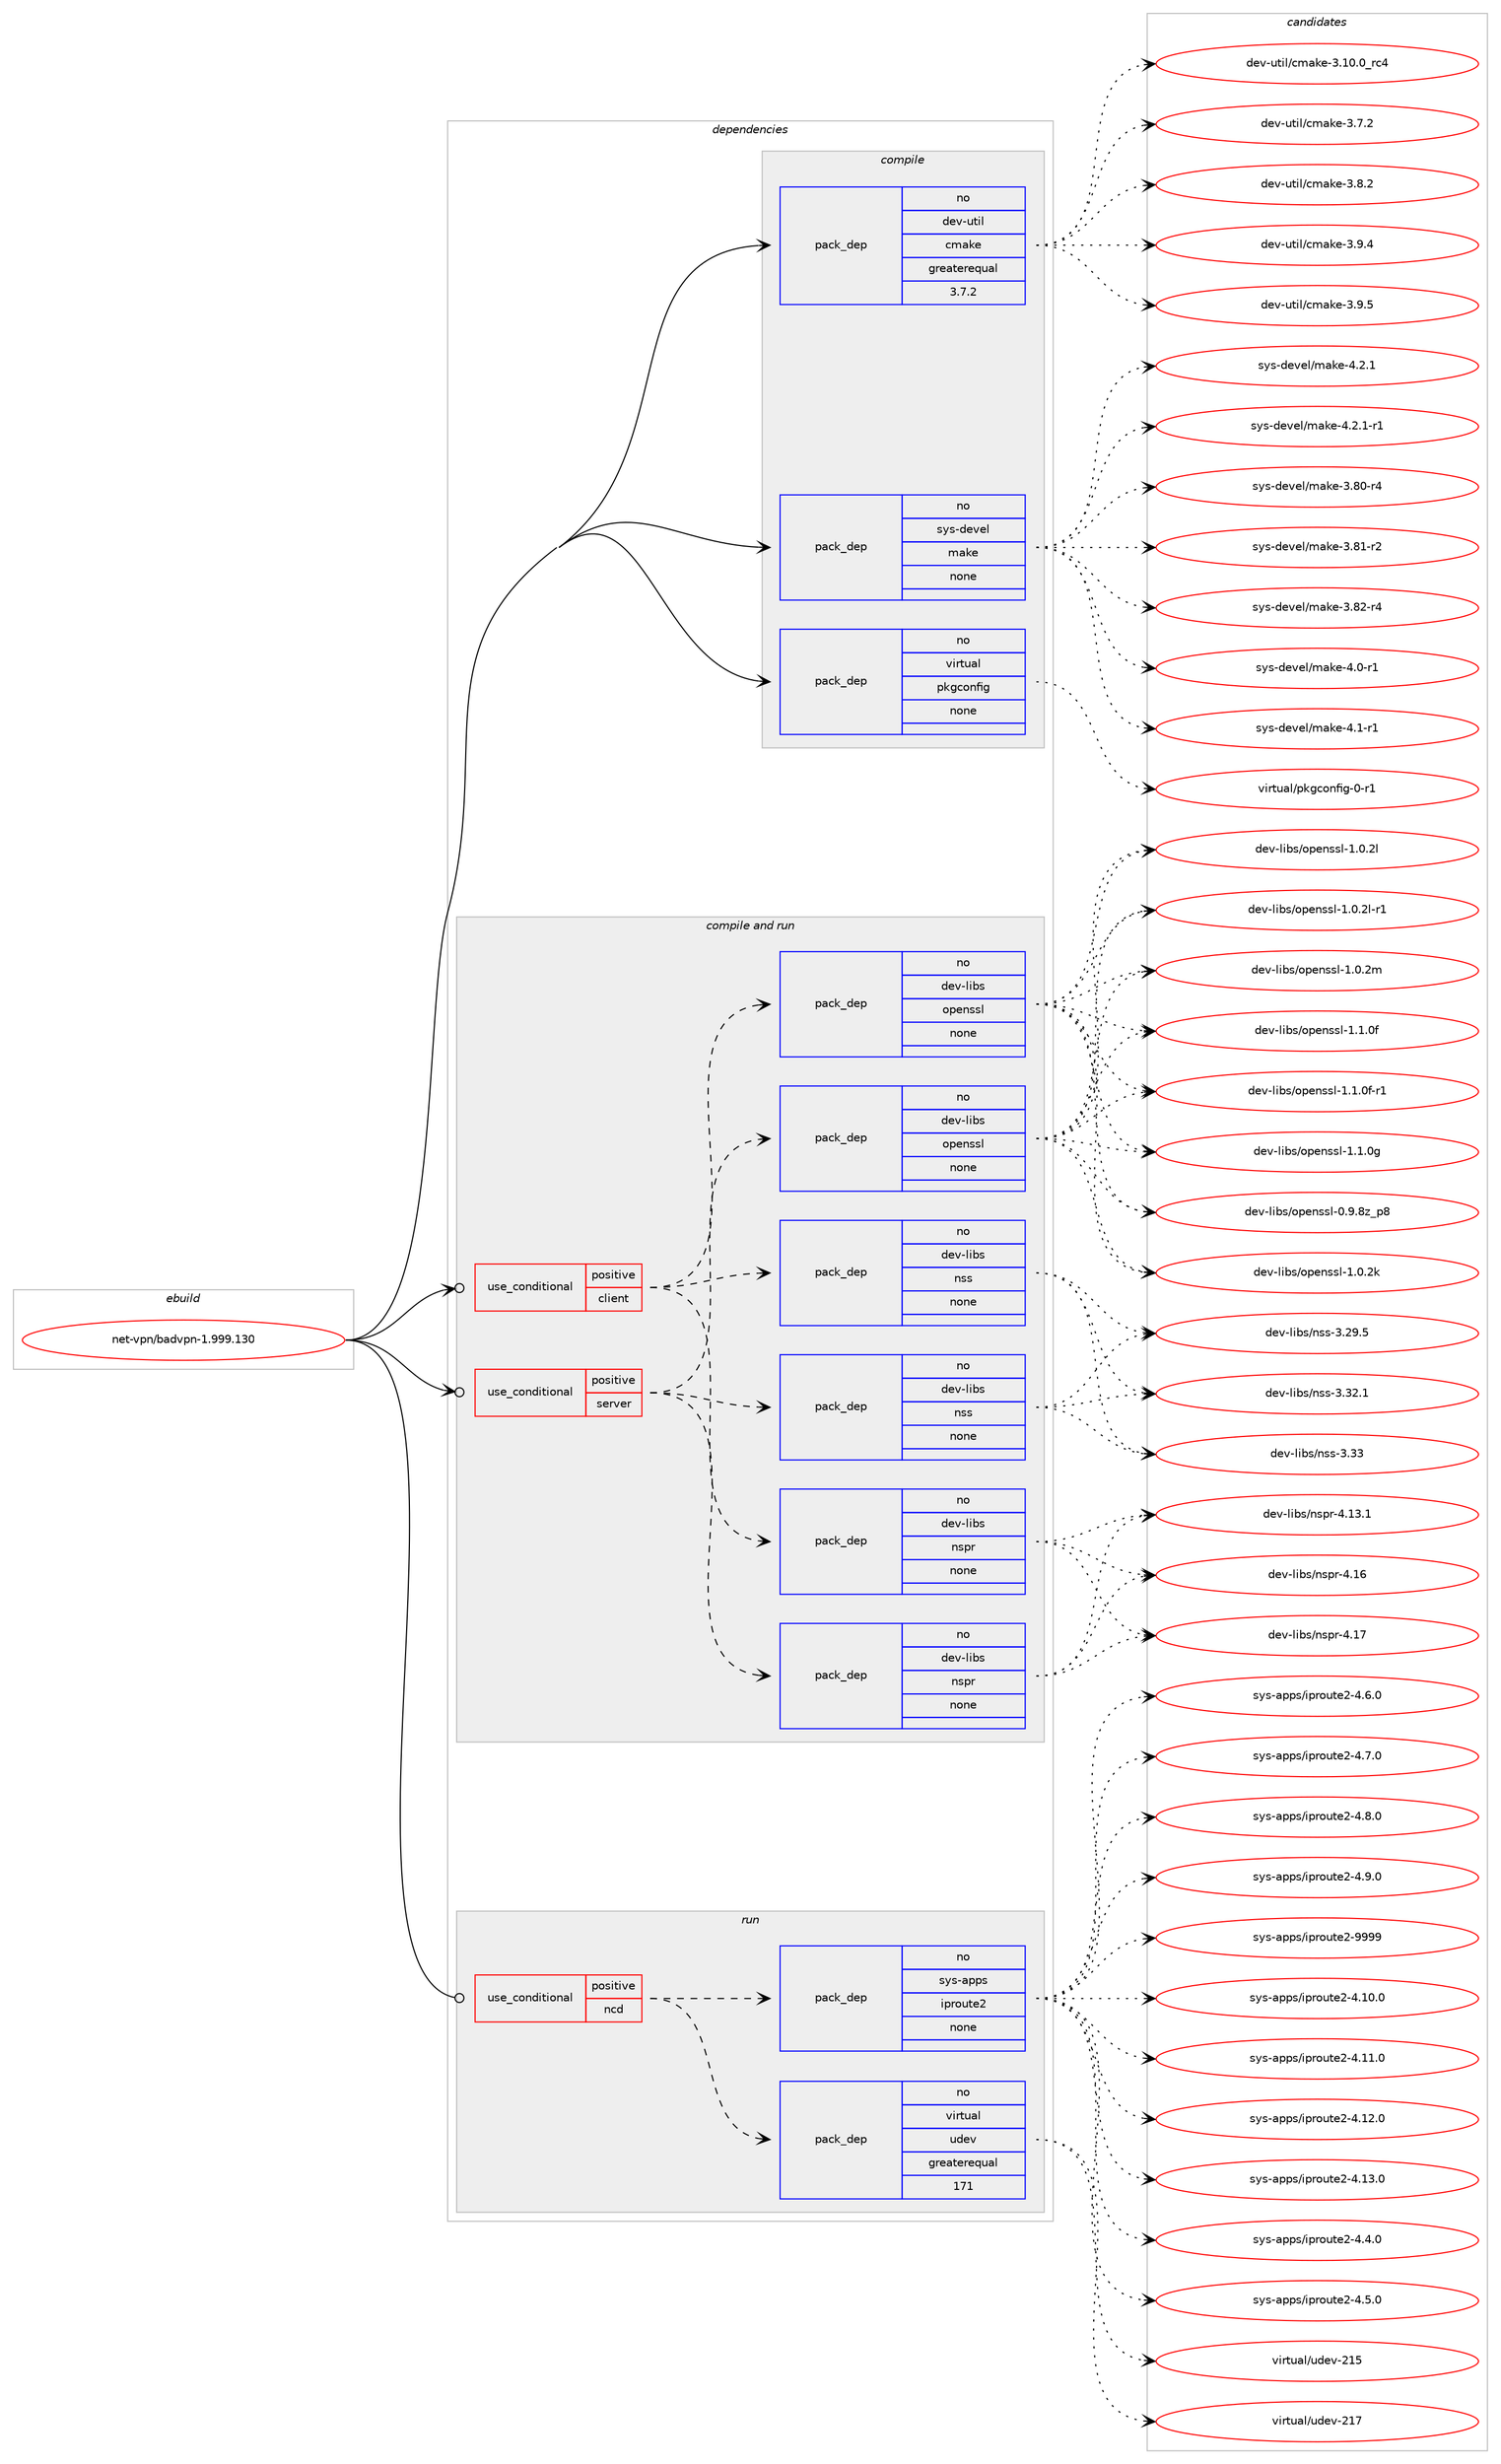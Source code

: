 digraph prolog {

# *************
# Graph options
# *************

newrank=true;
concentrate=true;
compound=true;
graph [rankdir=LR,fontname=Helvetica,fontsize=10,ranksep=1.5];#, ranksep=2.5, nodesep=0.2];
edge  [arrowhead=vee];
node  [fontname=Helvetica,fontsize=10];

# **********
# The ebuild
# **********

subgraph cluster_leftcol {
color=gray;
rank=same;
label=<<i>ebuild</i>>;
id [label="net-vpn/badvpn-1.999.130", color=red, width=4, href="../net-vpn/badvpn-1.999.130.svg"];
}

# ****************
# The dependencies
# ****************

subgraph cluster_midcol {
color=gray;
label=<<i>dependencies</i>>;
subgraph cluster_compile {
fillcolor="#eeeeee";
style=filled;
label=<<i>compile</i>>;
subgraph pack321844 {
dependency437461 [label=<<TABLE BORDER="0" CELLBORDER="1" CELLSPACING="0" CELLPADDING="4" WIDTH="220"><TR><TD ROWSPAN="6" CELLPADDING="30">pack_dep</TD></TR><TR><TD WIDTH="110">no</TD></TR><TR><TD>dev-util</TD></TR><TR><TD>cmake</TD></TR><TR><TD>greaterequal</TD></TR><TR><TD>3.7.2</TD></TR></TABLE>>, shape=none, color=blue];
}
id:e -> dependency437461:w [weight=20,style="solid",arrowhead="vee"];
subgraph pack321845 {
dependency437462 [label=<<TABLE BORDER="0" CELLBORDER="1" CELLSPACING="0" CELLPADDING="4" WIDTH="220"><TR><TD ROWSPAN="6" CELLPADDING="30">pack_dep</TD></TR><TR><TD WIDTH="110">no</TD></TR><TR><TD>sys-devel</TD></TR><TR><TD>make</TD></TR><TR><TD>none</TD></TR><TR><TD></TD></TR></TABLE>>, shape=none, color=blue];
}
id:e -> dependency437462:w [weight=20,style="solid",arrowhead="vee"];
subgraph pack321846 {
dependency437463 [label=<<TABLE BORDER="0" CELLBORDER="1" CELLSPACING="0" CELLPADDING="4" WIDTH="220"><TR><TD ROWSPAN="6" CELLPADDING="30">pack_dep</TD></TR><TR><TD WIDTH="110">no</TD></TR><TR><TD>virtual</TD></TR><TR><TD>pkgconfig</TD></TR><TR><TD>none</TD></TR><TR><TD></TD></TR></TABLE>>, shape=none, color=blue];
}
id:e -> dependency437463:w [weight=20,style="solid",arrowhead="vee"];
}
subgraph cluster_compileandrun {
fillcolor="#eeeeee";
style=filled;
label=<<i>compile and run</i>>;
subgraph cond108036 {
dependency437464 [label=<<TABLE BORDER="0" CELLBORDER="1" CELLSPACING="0" CELLPADDING="4"><TR><TD ROWSPAN="3" CELLPADDING="10">use_conditional</TD></TR><TR><TD>positive</TD></TR><TR><TD>client</TD></TR></TABLE>>, shape=none, color=red];
subgraph pack321847 {
dependency437465 [label=<<TABLE BORDER="0" CELLBORDER="1" CELLSPACING="0" CELLPADDING="4" WIDTH="220"><TR><TD ROWSPAN="6" CELLPADDING="30">pack_dep</TD></TR><TR><TD WIDTH="110">no</TD></TR><TR><TD>dev-libs</TD></TR><TR><TD>nspr</TD></TR><TR><TD>none</TD></TR><TR><TD></TD></TR></TABLE>>, shape=none, color=blue];
}
dependency437464:e -> dependency437465:w [weight=20,style="dashed",arrowhead="vee"];
subgraph pack321848 {
dependency437466 [label=<<TABLE BORDER="0" CELLBORDER="1" CELLSPACING="0" CELLPADDING="4" WIDTH="220"><TR><TD ROWSPAN="6" CELLPADDING="30">pack_dep</TD></TR><TR><TD WIDTH="110">no</TD></TR><TR><TD>dev-libs</TD></TR><TR><TD>nss</TD></TR><TR><TD>none</TD></TR><TR><TD></TD></TR></TABLE>>, shape=none, color=blue];
}
dependency437464:e -> dependency437466:w [weight=20,style="dashed",arrowhead="vee"];
subgraph pack321849 {
dependency437467 [label=<<TABLE BORDER="0" CELLBORDER="1" CELLSPACING="0" CELLPADDING="4" WIDTH="220"><TR><TD ROWSPAN="6" CELLPADDING="30">pack_dep</TD></TR><TR><TD WIDTH="110">no</TD></TR><TR><TD>dev-libs</TD></TR><TR><TD>openssl</TD></TR><TR><TD>none</TD></TR><TR><TD></TD></TR></TABLE>>, shape=none, color=blue];
}
dependency437464:e -> dependency437467:w [weight=20,style="dashed",arrowhead="vee"];
}
id:e -> dependency437464:w [weight=20,style="solid",arrowhead="odotvee"];
subgraph cond108037 {
dependency437468 [label=<<TABLE BORDER="0" CELLBORDER="1" CELLSPACING="0" CELLPADDING="4"><TR><TD ROWSPAN="3" CELLPADDING="10">use_conditional</TD></TR><TR><TD>positive</TD></TR><TR><TD>server</TD></TR></TABLE>>, shape=none, color=red];
subgraph pack321850 {
dependency437469 [label=<<TABLE BORDER="0" CELLBORDER="1" CELLSPACING="0" CELLPADDING="4" WIDTH="220"><TR><TD ROWSPAN="6" CELLPADDING="30">pack_dep</TD></TR><TR><TD WIDTH="110">no</TD></TR><TR><TD>dev-libs</TD></TR><TR><TD>nspr</TD></TR><TR><TD>none</TD></TR><TR><TD></TD></TR></TABLE>>, shape=none, color=blue];
}
dependency437468:e -> dependency437469:w [weight=20,style="dashed",arrowhead="vee"];
subgraph pack321851 {
dependency437470 [label=<<TABLE BORDER="0" CELLBORDER="1" CELLSPACING="0" CELLPADDING="4" WIDTH="220"><TR><TD ROWSPAN="6" CELLPADDING="30">pack_dep</TD></TR><TR><TD WIDTH="110">no</TD></TR><TR><TD>dev-libs</TD></TR><TR><TD>nss</TD></TR><TR><TD>none</TD></TR><TR><TD></TD></TR></TABLE>>, shape=none, color=blue];
}
dependency437468:e -> dependency437470:w [weight=20,style="dashed",arrowhead="vee"];
subgraph pack321852 {
dependency437471 [label=<<TABLE BORDER="0" CELLBORDER="1" CELLSPACING="0" CELLPADDING="4" WIDTH="220"><TR><TD ROWSPAN="6" CELLPADDING="30">pack_dep</TD></TR><TR><TD WIDTH="110">no</TD></TR><TR><TD>dev-libs</TD></TR><TR><TD>openssl</TD></TR><TR><TD>none</TD></TR><TR><TD></TD></TR></TABLE>>, shape=none, color=blue];
}
dependency437468:e -> dependency437471:w [weight=20,style="dashed",arrowhead="vee"];
}
id:e -> dependency437468:w [weight=20,style="solid",arrowhead="odotvee"];
}
subgraph cluster_run {
fillcolor="#eeeeee";
style=filled;
label=<<i>run</i>>;
subgraph cond108038 {
dependency437472 [label=<<TABLE BORDER="0" CELLBORDER="1" CELLSPACING="0" CELLPADDING="4"><TR><TD ROWSPAN="3" CELLPADDING="10">use_conditional</TD></TR><TR><TD>positive</TD></TR><TR><TD>ncd</TD></TR></TABLE>>, shape=none, color=red];
subgraph pack321853 {
dependency437473 [label=<<TABLE BORDER="0" CELLBORDER="1" CELLSPACING="0" CELLPADDING="4" WIDTH="220"><TR><TD ROWSPAN="6" CELLPADDING="30">pack_dep</TD></TR><TR><TD WIDTH="110">no</TD></TR><TR><TD>sys-apps</TD></TR><TR><TD>iproute2</TD></TR><TR><TD>none</TD></TR><TR><TD></TD></TR></TABLE>>, shape=none, color=blue];
}
dependency437472:e -> dependency437473:w [weight=20,style="dashed",arrowhead="vee"];
subgraph pack321854 {
dependency437474 [label=<<TABLE BORDER="0" CELLBORDER="1" CELLSPACING="0" CELLPADDING="4" WIDTH="220"><TR><TD ROWSPAN="6" CELLPADDING="30">pack_dep</TD></TR><TR><TD WIDTH="110">no</TD></TR><TR><TD>virtual</TD></TR><TR><TD>udev</TD></TR><TR><TD>greaterequal</TD></TR><TR><TD>171</TD></TR></TABLE>>, shape=none, color=blue];
}
dependency437472:e -> dependency437474:w [weight=20,style="dashed",arrowhead="vee"];
}
id:e -> dependency437472:w [weight=20,style="solid",arrowhead="odot"];
}
}

# **************
# The candidates
# **************

subgraph cluster_choices {
rank=same;
color=gray;
label=<<i>candidates</i>>;

subgraph choice321844 {
color=black;
nodesep=1;
choice1001011184511711610510847991099710710145514649484648951149952 [label="dev-util/cmake-3.10.0_rc4", color=red, width=4,href="../dev-util/cmake-3.10.0_rc4.svg"];
choice10010111845117116105108479910997107101455146554650 [label="dev-util/cmake-3.7.2", color=red, width=4,href="../dev-util/cmake-3.7.2.svg"];
choice10010111845117116105108479910997107101455146564650 [label="dev-util/cmake-3.8.2", color=red, width=4,href="../dev-util/cmake-3.8.2.svg"];
choice10010111845117116105108479910997107101455146574652 [label="dev-util/cmake-3.9.4", color=red, width=4,href="../dev-util/cmake-3.9.4.svg"];
choice10010111845117116105108479910997107101455146574653 [label="dev-util/cmake-3.9.5", color=red, width=4,href="../dev-util/cmake-3.9.5.svg"];
dependency437461:e -> choice1001011184511711610510847991099710710145514649484648951149952:w [style=dotted,weight="100"];
dependency437461:e -> choice10010111845117116105108479910997107101455146554650:w [style=dotted,weight="100"];
dependency437461:e -> choice10010111845117116105108479910997107101455146564650:w [style=dotted,weight="100"];
dependency437461:e -> choice10010111845117116105108479910997107101455146574652:w [style=dotted,weight="100"];
dependency437461:e -> choice10010111845117116105108479910997107101455146574653:w [style=dotted,weight="100"];
}
subgraph choice321845 {
color=black;
nodesep=1;
choice11512111545100101118101108471099710710145514656484511452 [label="sys-devel/make-3.80-r4", color=red, width=4,href="../sys-devel/make-3.80-r4.svg"];
choice11512111545100101118101108471099710710145514656494511450 [label="sys-devel/make-3.81-r2", color=red, width=4,href="../sys-devel/make-3.81-r2.svg"];
choice11512111545100101118101108471099710710145514656504511452 [label="sys-devel/make-3.82-r4", color=red, width=4,href="../sys-devel/make-3.82-r4.svg"];
choice115121115451001011181011084710997107101455246484511449 [label="sys-devel/make-4.0-r1", color=red, width=4,href="../sys-devel/make-4.0-r1.svg"];
choice115121115451001011181011084710997107101455246494511449 [label="sys-devel/make-4.1-r1", color=red, width=4,href="../sys-devel/make-4.1-r1.svg"];
choice115121115451001011181011084710997107101455246504649 [label="sys-devel/make-4.2.1", color=red, width=4,href="../sys-devel/make-4.2.1.svg"];
choice1151211154510010111810110847109971071014552465046494511449 [label="sys-devel/make-4.2.1-r1", color=red, width=4,href="../sys-devel/make-4.2.1-r1.svg"];
dependency437462:e -> choice11512111545100101118101108471099710710145514656484511452:w [style=dotted,weight="100"];
dependency437462:e -> choice11512111545100101118101108471099710710145514656494511450:w [style=dotted,weight="100"];
dependency437462:e -> choice11512111545100101118101108471099710710145514656504511452:w [style=dotted,weight="100"];
dependency437462:e -> choice115121115451001011181011084710997107101455246484511449:w [style=dotted,weight="100"];
dependency437462:e -> choice115121115451001011181011084710997107101455246494511449:w [style=dotted,weight="100"];
dependency437462:e -> choice115121115451001011181011084710997107101455246504649:w [style=dotted,weight="100"];
dependency437462:e -> choice1151211154510010111810110847109971071014552465046494511449:w [style=dotted,weight="100"];
}
subgraph choice321846 {
color=black;
nodesep=1;
choice11810511411611797108471121071039911111010210510345484511449 [label="virtual/pkgconfig-0-r1", color=red, width=4,href="../virtual/pkgconfig-0-r1.svg"];
dependency437463:e -> choice11810511411611797108471121071039911111010210510345484511449:w [style=dotted,weight="100"];
}
subgraph choice321847 {
color=black;
nodesep=1;
choice10010111845108105981154711011511211445524649514649 [label="dev-libs/nspr-4.13.1", color=red, width=4,href="../dev-libs/nspr-4.13.1.svg"];
choice1001011184510810598115471101151121144552464954 [label="dev-libs/nspr-4.16", color=red, width=4,href="../dev-libs/nspr-4.16.svg"];
choice1001011184510810598115471101151121144552464955 [label="dev-libs/nspr-4.17", color=red, width=4,href="../dev-libs/nspr-4.17.svg"];
dependency437465:e -> choice10010111845108105981154711011511211445524649514649:w [style=dotted,weight="100"];
dependency437465:e -> choice1001011184510810598115471101151121144552464954:w [style=dotted,weight="100"];
dependency437465:e -> choice1001011184510810598115471101151121144552464955:w [style=dotted,weight="100"];
}
subgraph choice321848 {
color=black;
nodesep=1;
choice10010111845108105981154711011511545514650574653 [label="dev-libs/nss-3.29.5", color=red, width=4,href="../dev-libs/nss-3.29.5.svg"];
choice10010111845108105981154711011511545514651504649 [label="dev-libs/nss-3.32.1", color=red, width=4,href="../dev-libs/nss-3.32.1.svg"];
choice1001011184510810598115471101151154551465151 [label="dev-libs/nss-3.33", color=red, width=4,href="../dev-libs/nss-3.33.svg"];
dependency437466:e -> choice10010111845108105981154711011511545514650574653:w [style=dotted,weight="100"];
dependency437466:e -> choice10010111845108105981154711011511545514651504649:w [style=dotted,weight="100"];
dependency437466:e -> choice1001011184510810598115471101151154551465151:w [style=dotted,weight="100"];
}
subgraph choice321849 {
color=black;
nodesep=1;
choice1001011184510810598115471111121011101151151084548465746561229511256 [label="dev-libs/openssl-0.9.8z_p8", color=red, width=4,href="../dev-libs/openssl-0.9.8z_p8.svg"];
choice100101118451081059811547111112101110115115108454946484650107 [label="dev-libs/openssl-1.0.2k", color=red, width=4,href="../dev-libs/openssl-1.0.2k.svg"];
choice100101118451081059811547111112101110115115108454946484650108 [label="dev-libs/openssl-1.0.2l", color=red, width=4,href="../dev-libs/openssl-1.0.2l.svg"];
choice1001011184510810598115471111121011101151151084549464846501084511449 [label="dev-libs/openssl-1.0.2l-r1", color=red, width=4,href="../dev-libs/openssl-1.0.2l-r1.svg"];
choice100101118451081059811547111112101110115115108454946484650109 [label="dev-libs/openssl-1.0.2m", color=red, width=4,href="../dev-libs/openssl-1.0.2m.svg"];
choice100101118451081059811547111112101110115115108454946494648102 [label="dev-libs/openssl-1.1.0f", color=red, width=4,href="../dev-libs/openssl-1.1.0f.svg"];
choice1001011184510810598115471111121011101151151084549464946481024511449 [label="dev-libs/openssl-1.1.0f-r1", color=red, width=4,href="../dev-libs/openssl-1.1.0f-r1.svg"];
choice100101118451081059811547111112101110115115108454946494648103 [label="dev-libs/openssl-1.1.0g", color=red, width=4,href="../dev-libs/openssl-1.1.0g.svg"];
dependency437467:e -> choice1001011184510810598115471111121011101151151084548465746561229511256:w [style=dotted,weight="100"];
dependency437467:e -> choice100101118451081059811547111112101110115115108454946484650107:w [style=dotted,weight="100"];
dependency437467:e -> choice100101118451081059811547111112101110115115108454946484650108:w [style=dotted,weight="100"];
dependency437467:e -> choice1001011184510810598115471111121011101151151084549464846501084511449:w [style=dotted,weight="100"];
dependency437467:e -> choice100101118451081059811547111112101110115115108454946484650109:w [style=dotted,weight="100"];
dependency437467:e -> choice100101118451081059811547111112101110115115108454946494648102:w [style=dotted,weight="100"];
dependency437467:e -> choice1001011184510810598115471111121011101151151084549464946481024511449:w [style=dotted,weight="100"];
dependency437467:e -> choice100101118451081059811547111112101110115115108454946494648103:w [style=dotted,weight="100"];
}
subgraph choice321850 {
color=black;
nodesep=1;
choice10010111845108105981154711011511211445524649514649 [label="dev-libs/nspr-4.13.1", color=red, width=4,href="../dev-libs/nspr-4.13.1.svg"];
choice1001011184510810598115471101151121144552464954 [label="dev-libs/nspr-4.16", color=red, width=4,href="../dev-libs/nspr-4.16.svg"];
choice1001011184510810598115471101151121144552464955 [label="dev-libs/nspr-4.17", color=red, width=4,href="../dev-libs/nspr-4.17.svg"];
dependency437469:e -> choice10010111845108105981154711011511211445524649514649:w [style=dotted,weight="100"];
dependency437469:e -> choice1001011184510810598115471101151121144552464954:w [style=dotted,weight="100"];
dependency437469:e -> choice1001011184510810598115471101151121144552464955:w [style=dotted,weight="100"];
}
subgraph choice321851 {
color=black;
nodesep=1;
choice10010111845108105981154711011511545514650574653 [label="dev-libs/nss-3.29.5", color=red, width=4,href="../dev-libs/nss-3.29.5.svg"];
choice10010111845108105981154711011511545514651504649 [label="dev-libs/nss-3.32.1", color=red, width=4,href="../dev-libs/nss-3.32.1.svg"];
choice1001011184510810598115471101151154551465151 [label="dev-libs/nss-3.33", color=red, width=4,href="../dev-libs/nss-3.33.svg"];
dependency437470:e -> choice10010111845108105981154711011511545514650574653:w [style=dotted,weight="100"];
dependency437470:e -> choice10010111845108105981154711011511545514651504649:w [style=dotted,weight="100"];
dependency437470:e -> choice1001011184510810598115471101151154551465151:w [style=dotted,weight="100"];
}
subgraph choice321852 {
color=black;
nodesep=1;
choice1001011184510810598115471111121011101151151084548465746561229511256 [label="dev-libs/openssl-0.9.8z_p8", color=red, width=4,href="../dev-libs/openssl-0.9.8z_p8.svg"];
choice100101118451081059811547111112101110115115108454946484650107 [label="dev-libs/openssl-1.0.2k", color=red, width=4,href="../dev-libs/openssl-1.0.2k.svg"];
choice100101118451081059811547111112101110115115108454946484650108 [label="dev-libs/openssl-1.0.2l", color=red, width=4,href="../dev-libs/openssl-1.0.2l.svg"];
choice1001011184510810598115471111121011101151151084549464846501084511449 [label="dev-libs/openssl-1.0.2l-r1", color=red, width=4,href="../dev-libs/openssl-1.0.2l-r1.svg"];
choice100101118451081059811547111112101110115115108454946484650109 [label="dev-libs/openssl-1.0.2m", color=red, width=4,href="../dev-libs/openssl-1.0.2m.svg"];
choice100101118451081059811547111112101110115115108454946494648102 [label="dev-libs/openssl-1.1.0f", color=red, width=4,href="../dev-libs/openssl-1.1.0f.svg"];
choice1001011184510810598115471111121011101151151084549464946481024511449 [label="dev-libs/openssl-1.1.0f-r1", color=red, width=4,href="../dev-libs/openssl-1.1.0f-r1.svg"];
choice100101118451081059811547111112101110115115108454946494648103 [label="dev-libs/openssl-1.1.0g", color=red, width=4,href="../dev-libs/openssl-1.1.0g.svg"];
dependency437471:e -> choice1001011184510810598115471111121011101151151084548465746561229511256:w [style=dotted,weight="100"];
dependency437471:e -> choice100101118451081059811547111112101110115115108454946484650107:w [style=dotted,weight="100"];
dependency437471:e -> choice100101118451081059811547111112101110115115108454946484650108:w [style=dotted,weight="100"];
dependency437471:e -> choice1001011184510810598115471111121011101151151084549464846501084511449:w [style=dotted,weight="100"];
dependency437471:e -> choice100101118451081059811547111112101110115115108454946484650109:w [style=dotted,weight="100"];
dependency437471:e -> choice100101118451081059811547111112101110115115108454946494648102:w [style=dotted,weight="100"];
dependency437471:e -> choice1001011184510810598115471111121011101151151084549464946481024511449:w [style=dotted,weight="100"];
dependency437471:e -> choice100101118451081059811547111112101110115115108454946494648103:w [style=dotted,weight="100"];
}
subgraph choice321853 {
color=black;
nodesep=1;
choice1151211154597112112115471051121141111171161015045524649484648 [label="sys-apps/iproute2-4.10.0", color=red, width=4,href="../sys-apps/iproute2-4.10.0.svg"];
choice1151211154597112112115471051121141111171161015045524649494648 [label="sys-apps/iproute2-4.11.0", color=red, width=4,href="../sys-apps/iproute2-4.11.0.svg"];
choice1151211154597112112115471051121141111171161015045524649504648 [label="sys-apps/iproute2-4.12.0", color=red, width=4,href="../sys-apps/iproute2-4.12.0.svg"];
choice1151211154597112112115471051121141111171161015045524649514648 [label="sys-apps/iproute2-4.13.0", color=red, width=4,href="../sys-apps/iproute2-4.13.0.svg"];
choice11512111545971121121154710511211411111711610150455246524648 [label="sys-apps/iproute2-4.4.0", color=red, width=4,href="../sys-apps/iproute2-4.4.0.svg"];
choice11512111545971121121154710511211411111711610150455246534648 [label="sys-apps/iproute2-4.5.0", color=red, width=4,href="../sys-apps/iproute2-4.5.0.svg"];
choice11512111545971121121154710511211411111711610150455246544648 [label="sys-apps/iproute2-4.6.0", color=red, width=4,href="../sys-apps/iproute2-4.6.0.svg"];
choice11512111545971121121154710511211411111711610150455246554648 [label="sys-apps/iproute2-4.7.0", color=red, width=4,href="../sys-apps/iproute2-4.7.0.svg"];
choice11512111545971121121154710511211411111711610150455246564648 [label="sys-apps/iproute2-4.8.0", color=red, width=4,href="../sys-apps/iproute2-4.8.0.svg"];
choice11512111545971121121154710511211411111711610150455246574648 [label="sys-apps/iproute2-4.9.0", color=red, width=4,href="../sys-apps/iproute2-4.9.0.svg"];
choice115121115459711211211547105112114111117116101504557575757 [label="sys-apps/iproute2-9999", color=red, width=4,href="../sys-apps/iproute2-9999.svg"];
dependency437473:e -> choice1151211154597112112115471051121141111171161015045524649484648:w [style=dotted,weight="100"];
dependency437473:e -> choice1151211154597112112115471051121141111171161015045524649494648:w [style=dotted,weight="100"];
dependency437473:e -> choice1151211154597112112115471051121141111171161015045524649504648:w [style=dotted,weight="100"];
dependency437473:e -> choice1151211154597112112115471051121141111171161015045524649514648:w [style=dotted,weight="100"];
dependency437473:e -> choice11512111545971121121154710511211411111711610150455246524648:w [style=dotted,weight="100"];
dependency437473:e -> choice11512111545971121121154710511211411111711610150455246534648:w [style=dotted,weight="100"];
dependency437473:e -> choice11512111545971121121154710511211411111711610150455246544648:w [style=dotted,weight="100"];
dependency437473:e -> choice11512111545971121121154710511211411111711610150455246554648:w [style=dotted,weight="100"];
dependency437473:e -> choice11512111545971121121154710511211411111711610150455246564648:w [style=dotted,weight="100"];
dependency437473:e -> choice11512111545971121121154710511211411111711610150455246574648:w [style=dotted,weight="100"];
dependency437473:e -> choice115121115459711211211547105112114111117116101504557575757:w [style=dotted,weight="100"];
}
subgraph choice321854 {
color=black;
nodesep=1;
choice118105114116117971084711710010111845504953 [label="virtual/udev-215", color=red, width=4,href="../virtual/udev-215.svg"];
choice118105114116117971084711710010111845504955 [label="virtual/udev-217", color=red, width=4,href="../virtual/udev-217.svg"];
dependency437474:e -> choice118105114116117971084711710010111845504953:w [style=dotted,weight="100"];
dependency437474:e -> choice118105114116117971084711710010111845504955:w [style=dotted,weight="100"];
}
}

}
